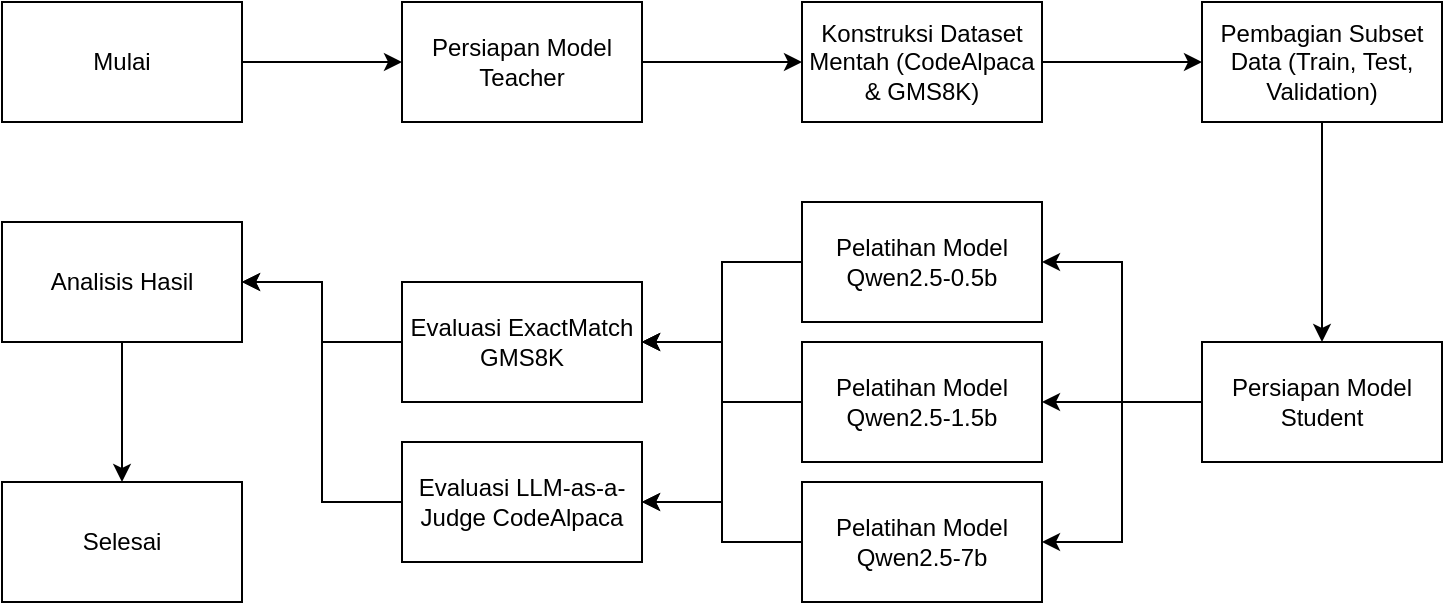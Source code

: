 <mxfile version="27.1.6">
  <diagram name="Page-1" id="hZdx4WAk9RIkdtDrLOI7">
    <mxGraphModel dx="1414" dy="749" grid="1" gridSize="10" guides="1" tooltips="1" connect="1" arrows="1" fold="1" page="1" pageScale="1" pageWidth="850" pageHeight="1100" math="0" shadow="0">
      <root>
        <mxCell id="0" />
        <mxCell id="1" parent="0" />
        <mxCell id="cVk_4BceJhJT_HfghTbr-4" value="" style="edgeStyle=orthogonalEdgeStyle;rounded=0;orthogonalLoop=1;jettySize=auto;html=1;" parent="1" source="cVk_4BceJhJT_HfghTbr-2" target="cVk_4BceJhJT_HfghTbr-3" edge="1">
          <mxGeometry relative="1" as="geometry" />
        </mxCell>
        <mxCell id="cVk_4BceJhJT_HfghTbr-2" value="Mulai" style="rounded=0;whiteSpace=wrap;html=1;" parent="1" vertex="1">
          <mxGeometry x="40" y="310" width="120" height="60" as="geometry" />
        </mxCell>
        <mxCell id="cVk_4BceJhJT_HfghTbr-6" value="" style="edgeStyle=orthogonalEdgeStyle;rounded=0;orthogonalLoop=1;jettySize=auto;html=1;" parent="1" source="cVk_4BceJhJT_HfghTbr-3" target="cVk_4BceJhJT_HfghTbr-5" edge="1">
          <mxGeometry relative="1" as="geometry" />
        </mxCell>
        <mxCell id="cVk_4BceJhJT_HfghTbr-3" value="Persiapan Model Teacher" style="whiteSpace=wrap;html=1;rounded=0;" parent="1" vertex="1">
          <mxGeometry x="240" y="310" width="120" height="60" as="geometry" />
        </mxCell>
        <mxCell id="cVk_4BceJhJT_HfghTbr-8" value="" style="edgeStyle=orthogonalEdgeStyle;rounded=0;orthogonalLoop=1;jettySize=auto;html=1;" parent="1" source="cVk_4BceJhJT_HfghTbr-5" target="cVk_4BceJhJT_HfghTbr-7" edge="1">
          <mxGeometry relative="1" as="geometry" />
        </mxCell>
        <mxCell id="cVk_4BceJhJT_HfghTbr-5" value="Konstruksi Dataset Mentah (CodeAlpaca &amp;amp; GMS8K)" style="whiteSpace=wrap;html=1;rounded=0;" parent="1" vertex="1">
          <mxGeometry x="440" y="310" width="120" height="60" as="geometry" />
        </mxCell>
        <mxCell id="cVk_4BceJhJT_HfghTbr-30" value="" style="edgeStyle=orthogonalEdgeStyle;rounded=0;orthogonalLoop=1;jettySize=auto;html=1;" parent="1" source="cVk_4BceJhJT_HfghTbr-7" target="cVk_4BceJhJT_HfghTbr-29" edge="1">
          <mxGeometry relative="1" as="geometry" />
        </mxCell>
        <mxCell id="cVk_4BceJhJT_HfghTbr-7" value="Pembagian Subset Data (Train, Test, Validation)" style="whiteSpace=wrap;html=1;rounded=0;" parent="1" vertex="1">
          <mxGeometry x="640" y="310" width="120" height="60" as="geometry" />
        </mxCell>
        <mxCell id="Kaopdvo-rYEwLS7DeMfb-5" value="" style="edgeStyle=orthogonalEdgeStyle;rounded=0;orthogonalLoop=1;jettySize=auto;html=1;" edge="1" parent="1" source="cVk_4BceJhJT_HfghTbr-11" target="Kaopdvo-rYEwLS7DeMfb-4">
          <mxGeometry relative="1" as="geometry" />
        </mxCell>
        <mxCell id="Kaopdvo-rYEwLS7DeMfb-10" style="edgeStyle=orthogonalEdgeStyle;rounded=0;orthogonalLoop=1;jettySize=auto;html=1;entryX=1;entryY=0.5;entryDx=0;entryDy=0;" edge="1" parent="1" source="cVk_4BceJhJT_HfghTbr-11" target="Kaopdvo-rYEwLS7DeMfb-7">
          <mxGeometry relative="1" as="geometry" />
        </mxCell>
        <mxCell id="cVk_4BceJhJT_HfghTbr-11" value="Pelatihan Model Qwen2.5-0.5b" style="rounded=0;whiteSpace=wrap;html=1;" parent="1" vertex="1">
          <mxGeometry x="440" y="410" width="120" height="60" as="geometry" />
        </mxCell>
        <mxCell id="Kaopdvo-rYEwLS7DeMfb-9" style="edgeStyle=orthogonalEdgeStyle;rounded=0;orthogonalLoop=1;jettySize=auto;html=1;entryX=1;entryY=0.5;entryDx=0;entryDy=0;" edge="1" parent="1" source="cVk_4BceJhJT_HfghTbr-12" target="Kaopdvo-rYEwLS7DeMfb-4">
          <mxGeometry relative="1" as="geometry" />
        </mxCell>
        <mxCell id="cVk_4BceJhJT_HfghTbr-12" value="Pelatihan Model Qwen2.5-1.5b" style="rounded=0;whiteSpace=wrap;html=1;" parent="1" vertex="1">
          <mxGeometry x="440" y="480" width="120" height="60" as="geometry" />
        </mxCell>
        <mxCell id="Kaopdvo-rYEwLS7DeMfb-8" value="" style="edgeStyle=orthogonalEdgeStyle;rounded=0;orthogonalLoop=1;jettySize=auto;html=1;" edge="1" parent="1" source="cVk_4BceJhJT_HfghTbr-13" target="Kaopdvo-rYEwLS7DeMfb-7">
          <mxGeometry relative="1" as="geometry" />
        </mxCell>
        <mxCell id="Kaopdvo-rYEwLS7DeMfb-11" style="edgeStyle=orthogonalEdgeStyle;rounded=0;orthogonalLoop=1;jettySize=auto;html=1;entryX=1;entryY=0.5;entryDx=0;entryDy=0;" edge="1" parent="1" source="cVk_4BceJhJT_HfghTbr-13" target="Kaopdvo-rYEwLS7DeMfb-4">
          <mxGeometry relative="1" as="geometry" />
        </mxCell>
        <mxCell id="cVk_4BceJhJT_HfghTbr-13" value="Pelatihan Model Qwen2.5-7b" style="rounded=0;whiteSpace=wrap;html=1;" parent="1" vertex="1">
          <mxGeometry x="440" y="550" width="120" height="60" as="geometry" />
        </mxCell>
        <mxCell id="Kaopdvo-rYEwLS7DeMfb-1" style="edgeStyle=orthogonalEdgeStyle;rounded=0;orthogonalLoop=1;jettySize=auto;html=1;entryX=1;entryY=0.5;entryDx=0;entryDy=0;" edge="1" parent="1" source="cVk_4BceJhJT_HfghTbr-29" target="cVk_4BceJhJT_HfghTbr-11">
          <mxGeometry relative="1" as="geometry" />
        </mxCell>
        <mxCell id="Kaopdvo-rYEwLS7DeMfb-2" style="edgeStyle=orthogonalEdgeStyle;rounded=0;orthogonalLoop=1;jettySize=auto;html=1;entryX=1;entryY=0.5;entryDx=0;entryDy=0;" edge="1" parent="1" source="cVk_4BceJhJT_HfghTbr-29" target="cVk_4BceJhJT_HfghTbr-12">
          <mxGeometry relative="1" as="geometry" />
        </mxCell>
        <mxCell id="Kaopdvo-rYEwLS7DeMfb-3" style="edgeStyle=orthogonalEdgeStyle;rounded=0;orthogonalLoop=1;jettySize=auto;html=1;entryX=1;entryY=0.5;entryDx=0;entryDy=0;" edge="1" parent="1" source="cVk_4BceJhJT_HfghTbr-29" target="cVk_4BceJhJT_HfghTbr-13">
          <mxGeometry relative="1" as="geometry" />
        </mxCell>
        <mxCell id="cVk_4BceJhJT_HfghTbr-29" value="Persiapan Model Student" style="whiteSpace=wrap;html=1;rounded=0;" parent="1" vertex="1">
          <mxGeometry x="640" y="480" width="120" height="60" as="geometry" />
        </mxCell>
        <mxCell id="Kaopdvo-rYEwLS7DeMfb-13" value="" style="edgeStyle=orthogonalEdgeStyle;rounded=0;orthogonalLoop=1;jettySize=auto;html=1;" edge="1" parent="1" source="Kaopdvo-rYEwLS7DeMfb-4" target="Kaopdvo-rYEwLS7DeMfb-12">
          <mxGeometry relative="1" as="geometry" />
        </mxCell>
        <mxCell id="Kaopdvo-rYEwLS7DeMfb-4" value="Evaluasi ExactMatch GMS8K" style="whiteSpace=wrap;html=1;rounded=0;" vertex="1" parent="1">
          <mxGeometry x="240" y="450" width="120" height="60" as="geometry" />
        </mxCell>
        <mxCell id="Kaopdvo-rYEwLS7DeMfb-14" style="edgeStyle=orthogonalEdgeStyle;rounded=0;orthogonalLoop=1;jettySize=auto;html=1;entryX=1;entryY=0.5;entryDx=0;entryDy=0;" edge="1" parent="1" source="Kaopdvo-rYEwLS7DeMfb-7" target="Kaopdvo-rYEwLS7DeMfb-12">
          <mxGeometry relative="1" as="geometry" />
        </mxCell>
        <mxCell id="Kaopdvo-rYEwLS7DeMfb-7" value="Evaluasi LLM-as-a-Judge CodeAlpaca" style="whiteSpace=wrap;html=1;rounded=0;" vertex="1" parent="1">
          <mxGeometry x="240" y="530" width="120" height="60" as="geometry" />
        </mxCell>
        <mxCell id="Kaopdvo-rYEwLS7DeMfb-16" value="" style="edgeStyle=orthogonalEdgeStyle;rounded=0;orthogonalLoop=1;jettySize=auto;html=1;" edge="1" parent="1" source="Kaopdvo-rYEwLS7DeMfb-12" target="Kaopdvo-rYEwLS7DeMfb-15">
          <mxGeometry relative="1" as="geometry" />
        </mxCell>
        <mxCell id="Kaopdvo-rYEwLS7DeMfb-12" value="Analisis Hasil" style="whiteSpace=wrap;html=1;rounded=0;" vertex="1" parent="1">
          <mxGeometry x="40" y="420" width="120" height="60" as="geometry" />
        </mxCell>
        <mxCell id="Kaopdvo-rYEwLS7DeMfb-15" value="Selesai" style="whiteSpace=wrap;html=1;rounded=0;" vertex="1" parent="1">
          <mxGeometry x="40" y="550" width="120" height="60" as="geometry" />
        </mxCell>
      </root>
    </mxGraphModel>
  </diagram>
</mxfile>
